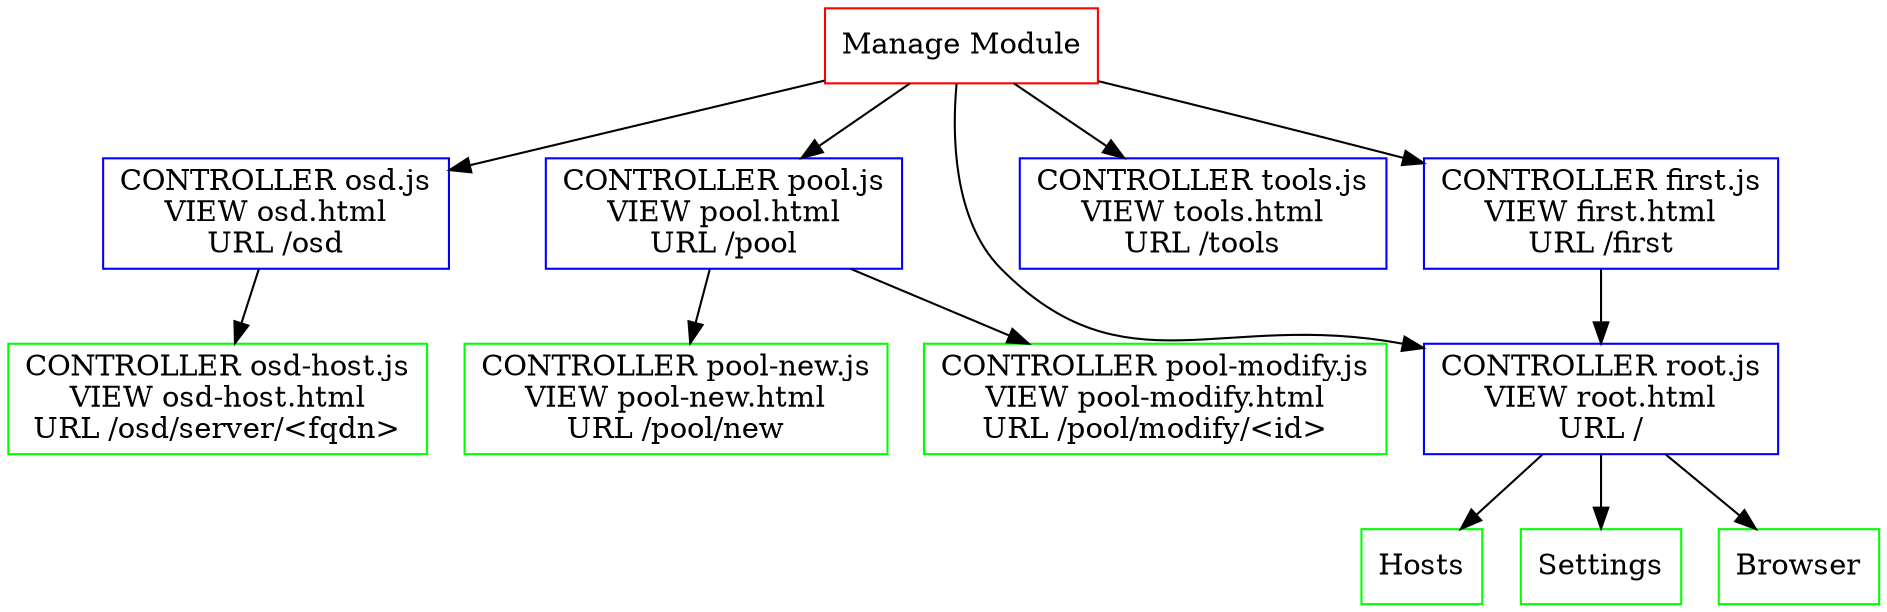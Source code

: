 digraph G {
	manage -> root;
	manage -> osd;
	manage -> pool;
	manage -> logs;
	manage -> first;
	first -> root;
	root -> clusterHosts;
	root -> clusterSettings;
	root -> clusterBrowser;

	osd -> osdHosts;
	pool -> poolNew;
	pool -> poolModify;

    manage [shape=polygon,color="red",sides=4,label="Manage Module"];
    root [shape=polygon,color="blue",sides=4,label="CONTROLLER root.js\nVIEW root.html\nURL /"];
    osd [shape=polygon,color="blue", sides=4,label="CONTROLLER osd.js\nVIEW osd.html\nURL /osd"];
    osdHosts [shape=polygon,color="green"sides=4,label="CONTROLLER osd-host.js\nVIEW osd-host.html\nURL /osd/server/<fqdn>"];
    first [shape=polygon,color="blue",sides=4,label="CONTROLLER first.js\nVIEW first.html\nURL /first"];

	pool [shape=polygon,color="blue", sides=4,label="CONTROLLER pool.js\nVIEW pool.html\nURL /pool"];
    logs [shape=polygon,color="blue", sides=4,label="CONTROLLER tools.js\nVIEW tools.html\nURL /tools"];
	
	poolNew [shape=polygon,color="green", sides=4,label="CONTROLLER pool-new.js\nVIEW pool-new.html\nURL /pool/new"];
	poolModify [shape=polygon,color="green", sides=4,label="CONTROLLER pool-modify.js\nVIEW pool-modify.html\nURL /pool/modify/<id>"];
	clusterHosts [shape=polygon,color="green", sides=4,label="Hosts"];
	clusterSettings [shape=polygon,color="green", sides=4,label="Settings"];
	clusterBrowser [shape=polygon,color="green", sides=4,label="Browser"];
}
